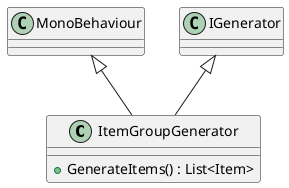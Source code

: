 @startuml
class ItemGroupGenerator {
    + GenerateItems() : List<Item>
}
MonoBehaviour <|-- ItemGroupGenerator
IGenerator <|-- ItemGroupGenerator
@enduml
